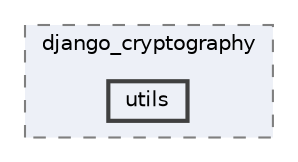 digraph "C:/Users/LukeMabie/documents/Development/Password_Saver_Using_Django-master/venv/Lib/site-packages/django_cryptography/utils"
{
 // LATEX_PDF_SIZE
  bgcolor="transparent";
  edge [fontname=Helvetica,fontsize=10,labelfontname=Helvetica,labelfontsize=10];
  node [fontname=Helvetica,fontsize=10,shape=box,height=0.2,width=0.4];
  compound=true
  subgraph clusterdir_a810f7a5bc00c012ebcdea71aa10fac8 {
    graph [ bgcolor="#edf0f7", pencolor="grey50", label="django_cryptography", fontname=Helvetica,fontsize=10 style="filled,dashed", URL="dir_a810f7a5bc00c012ebcdea71aa10fac8.html",tooltip=""]
  dir_feb240bf14e717bb99b083b0c7209599 [label="utils", fillcolor="#edf0f7", color="grey25", style="filled,bold", URL="dir_feb240bf14e717bb99b083b0c7209599.html",tooltip=""];
  }
}
